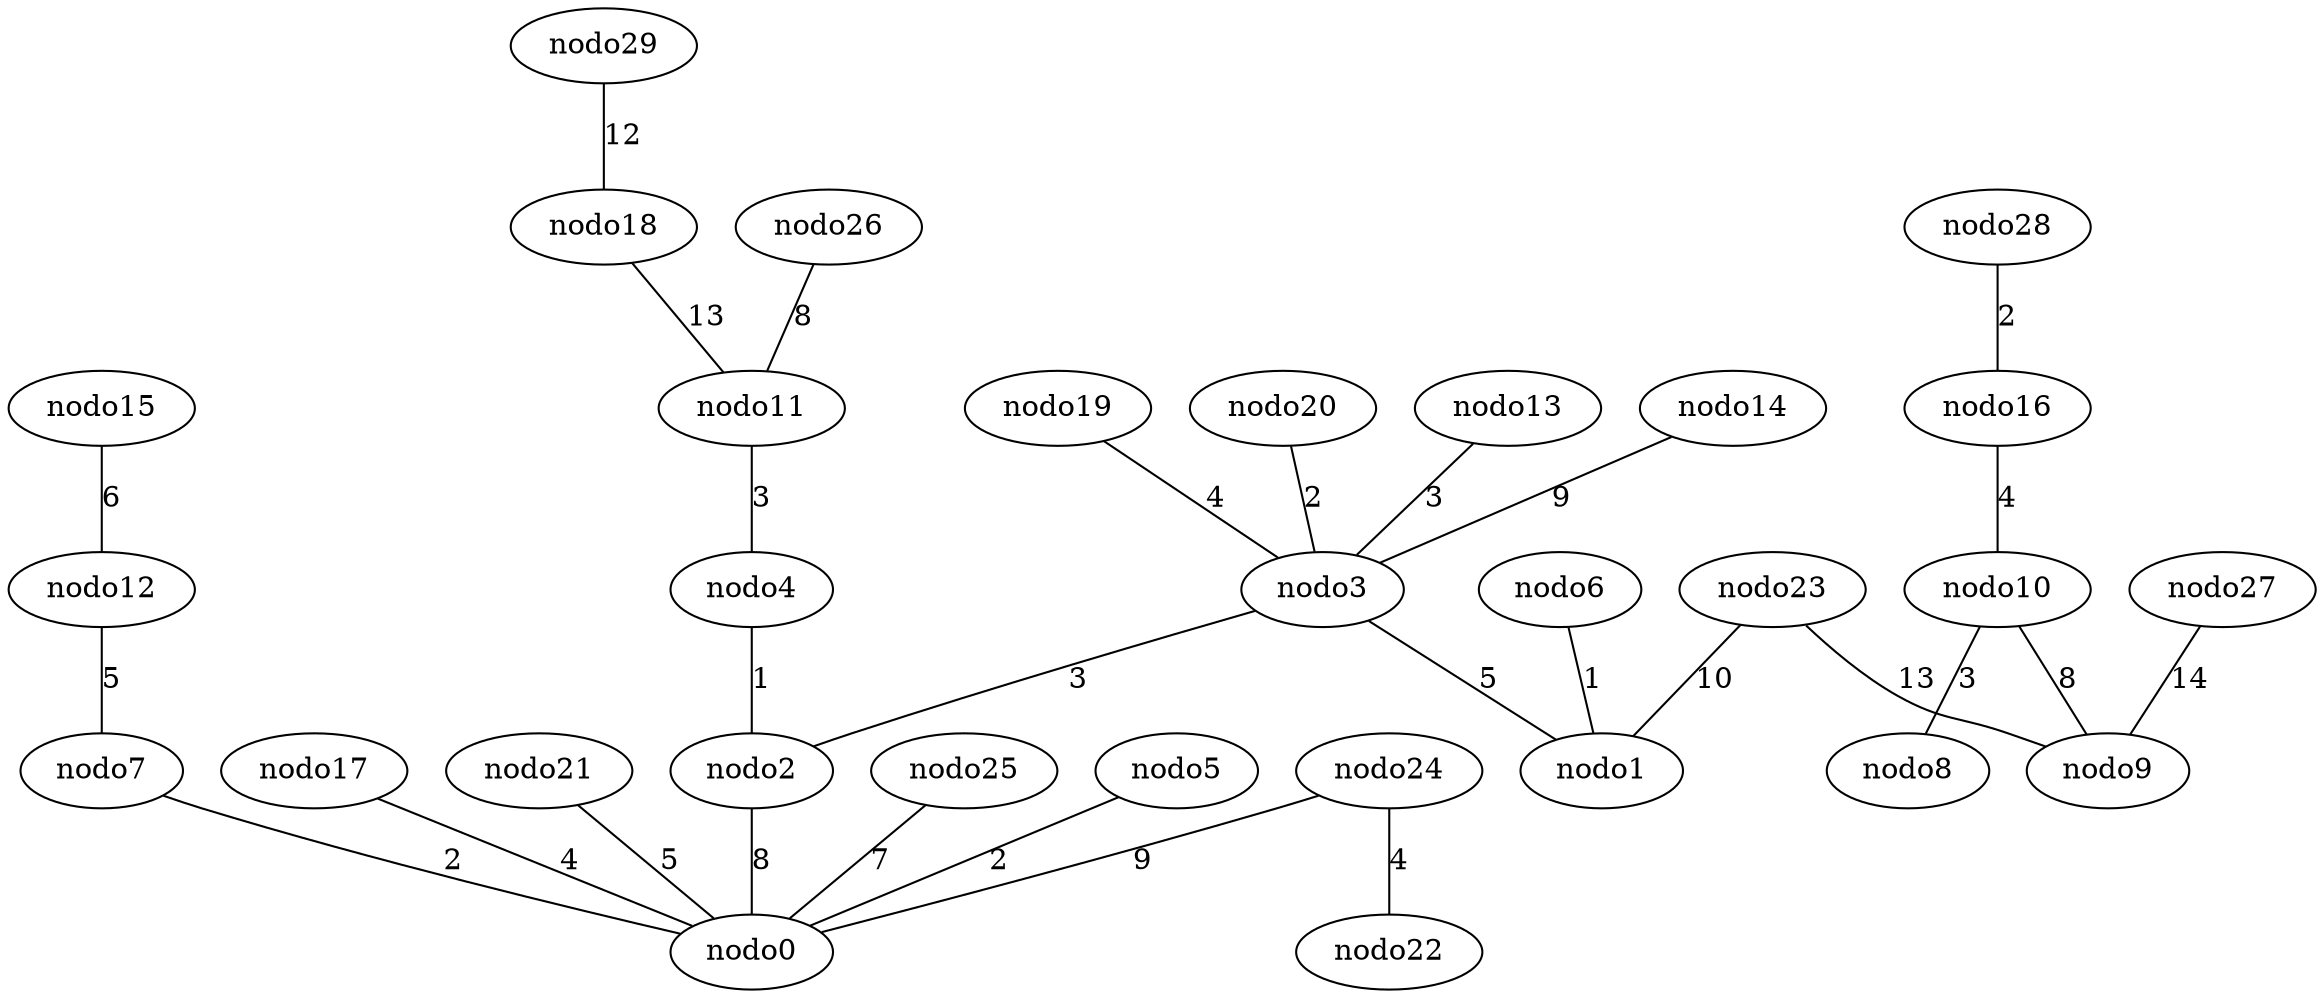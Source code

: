 graph X {
 0 [label="nodo0"];
 1 [label="nodo1"];
 2 [label="nodo2"];
 3 [label="nodo3"];
 4 [label="nodo4"];
 5 [label="nodo5"];
 6 [label="nodo6"];
 7 [label="nodo7"];
 8 [label="nodo8"];
 9 [label="nodo9"];
 10 [label="nodo10"];
 11 [label="nodo11"];
 12 [label="nodo12"];
 13 [label="nodo13"];
 14 [label="nodo14"];
 15 [label="nodo15"];
 16 [label="nodo16"];
 17 [label="nodo17"];
 18 [label="nodo18"];
 19 [label="nodo19"];
 20 [label="nodo20"];
 21 [label="nodo21"];
 22 [label="nodo22"];
 23 [label="nodo23"];
 24 [label="nodo24"];
 25 [label="nodo25"];
 26 [label="nodo26"];
 27 [label="nodo27"];
 28 [label="nodo28"];
 29 [label="nodo29"];
  4 -- 2  [label="1"];
  6 -- 1  [label="1"];
  5 -- 0  [label="2"];
  7 -- 0  [label="2"];
  20 -- 3  [label="2"];
  28 -- 16  [label="2"];
  3 -- 2  [label="3"];
  10 -- 8  [label="3"];
  11 -- 4  [label="3"];
  13 -- 3  [label="3"];
  16 -- 10  [label="4"];
  17 -- 0  [label="4"];
  19 -- 3  [label="4"];
  24 -- 22  [label="4"];
  3 -- 1  [label="5"];
  12 -- 7  [label="5"];
  21 -- 0  [label="5"];
  15 -- 12  [label="6"];
  25 -- 0  [label="7"];
  2 -- 0  [label="8"];
  10 -- 9  [label="8"];
  26 -- 11  [label="8"];
  14 -- 3  [label="9"];
  24 -- 0  [label="9"];
  23 -- 1  [label="10"];
  29 -- 18  [label="12"];
  18 -- 11  [label="13"];
  23 -- 9  [label="13"];
  27 -- 9  [label="14"];
}
